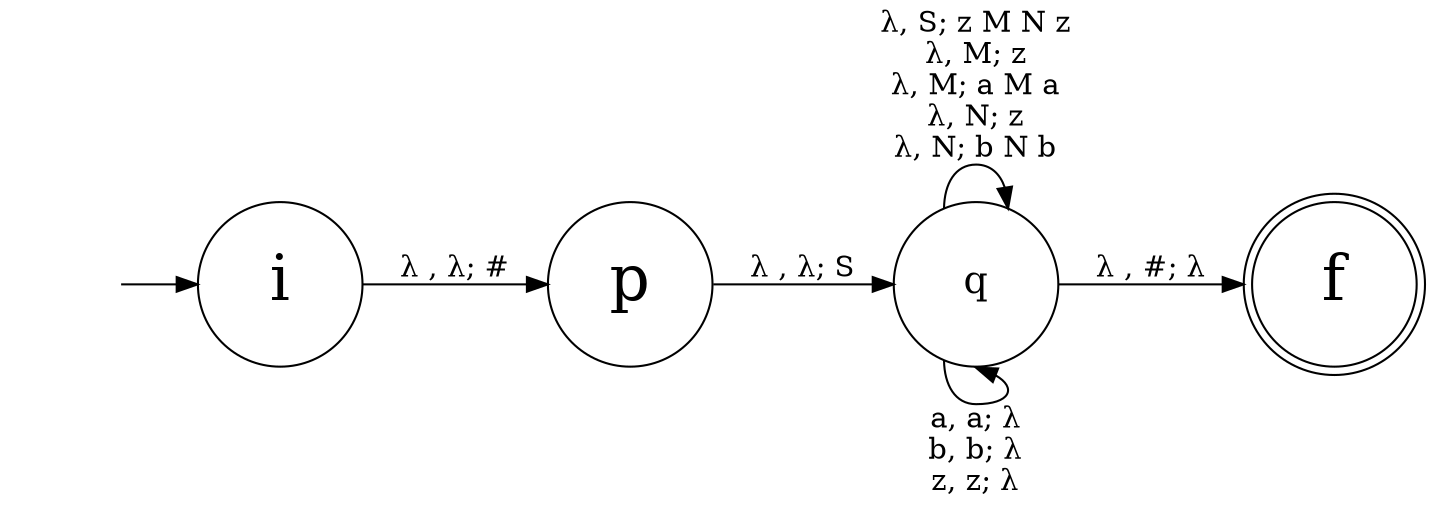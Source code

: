 digraph grafo {
	node [fontsize=18 height=1.1]
	diredgeconstraints=True rankdir=LR
	node [fontcolor=black shape=none]
	""
	node [shape=circle]
	i [fontsize=30]
	p [fontsize=30]
	node [shape=doublecircle]
	f [fontsize=30]
	node [shape=circle]
	"" -> i [label=""]
	i -> p [label="λ , λ; #"]
	p -> q [label="λ , λ; S"]
	q -> q [label="λ, S; z M N z
λ, M; z
λ, M; a M a
λ, N; z
λ, N; b N b
"]
	q -> q:s [label="a, a; λ
b, b; λ
z, z; λ
"]
	q -> f [label="λ , #; λ"]
}
